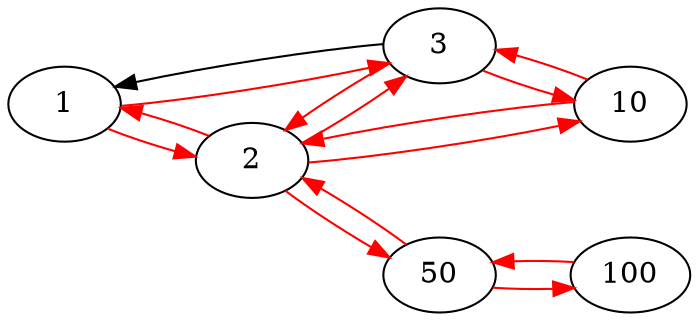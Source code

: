 digraph MyGraph {
rankdir="LR";
"1" -> "2"[color="red"];
"1" -> "3"[color="red"];
"2" -> "1"[color="red"];
"2" -> "3"[color="red"];
"2" -> "10"[color="red"];
"2" -> "50"[color="red"];
"3" -> "2"[color="red"];
"3" -> "1";
"3" -> "10"[color="red"];
"10" -> "3"[color="red"];
"10" -> "2"[color="red"];
"100" -> "50"[color="red"];
"50" -> "100"[color="red"];
"50" -> "2"[color="red"];
}